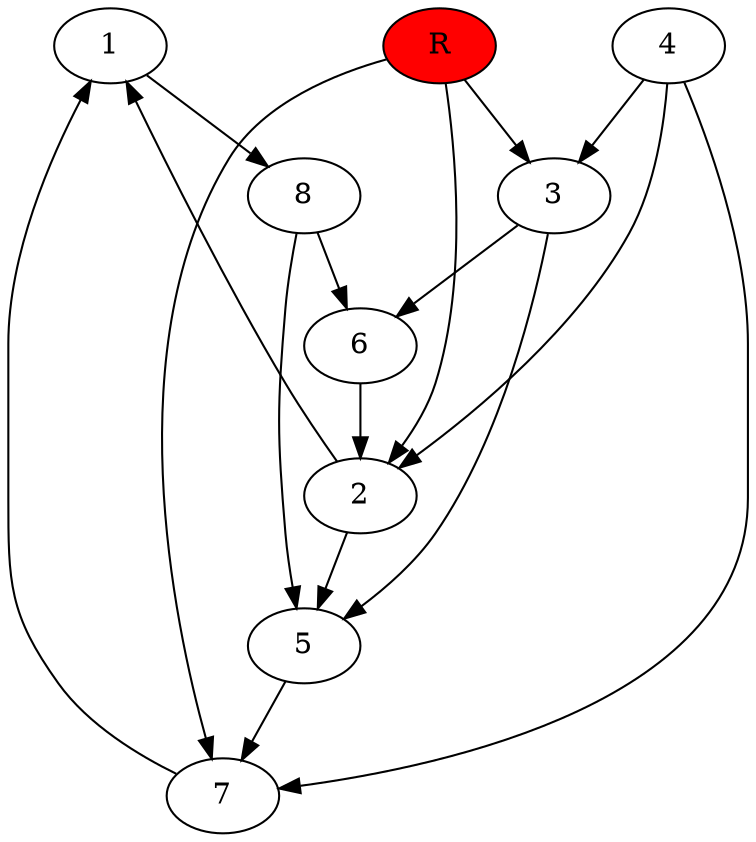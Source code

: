 digraph prb45875 {
	1
	2
	3
	4
	5
	6
	7
	8
	R [fillcolor="#ff0000" style=filled]
	1 -> 8
	2 -> 1
	2 -> 5
	3 -> 5
	3 -> 6
	4 -> 2
	4 -> 3
	4 -> 7
	5 -> 7
	6 -> 2
	7 -> 1
	8 -> 5
	8 -> 6
	R -> 2
	R -> 3
	R -> 7
}
